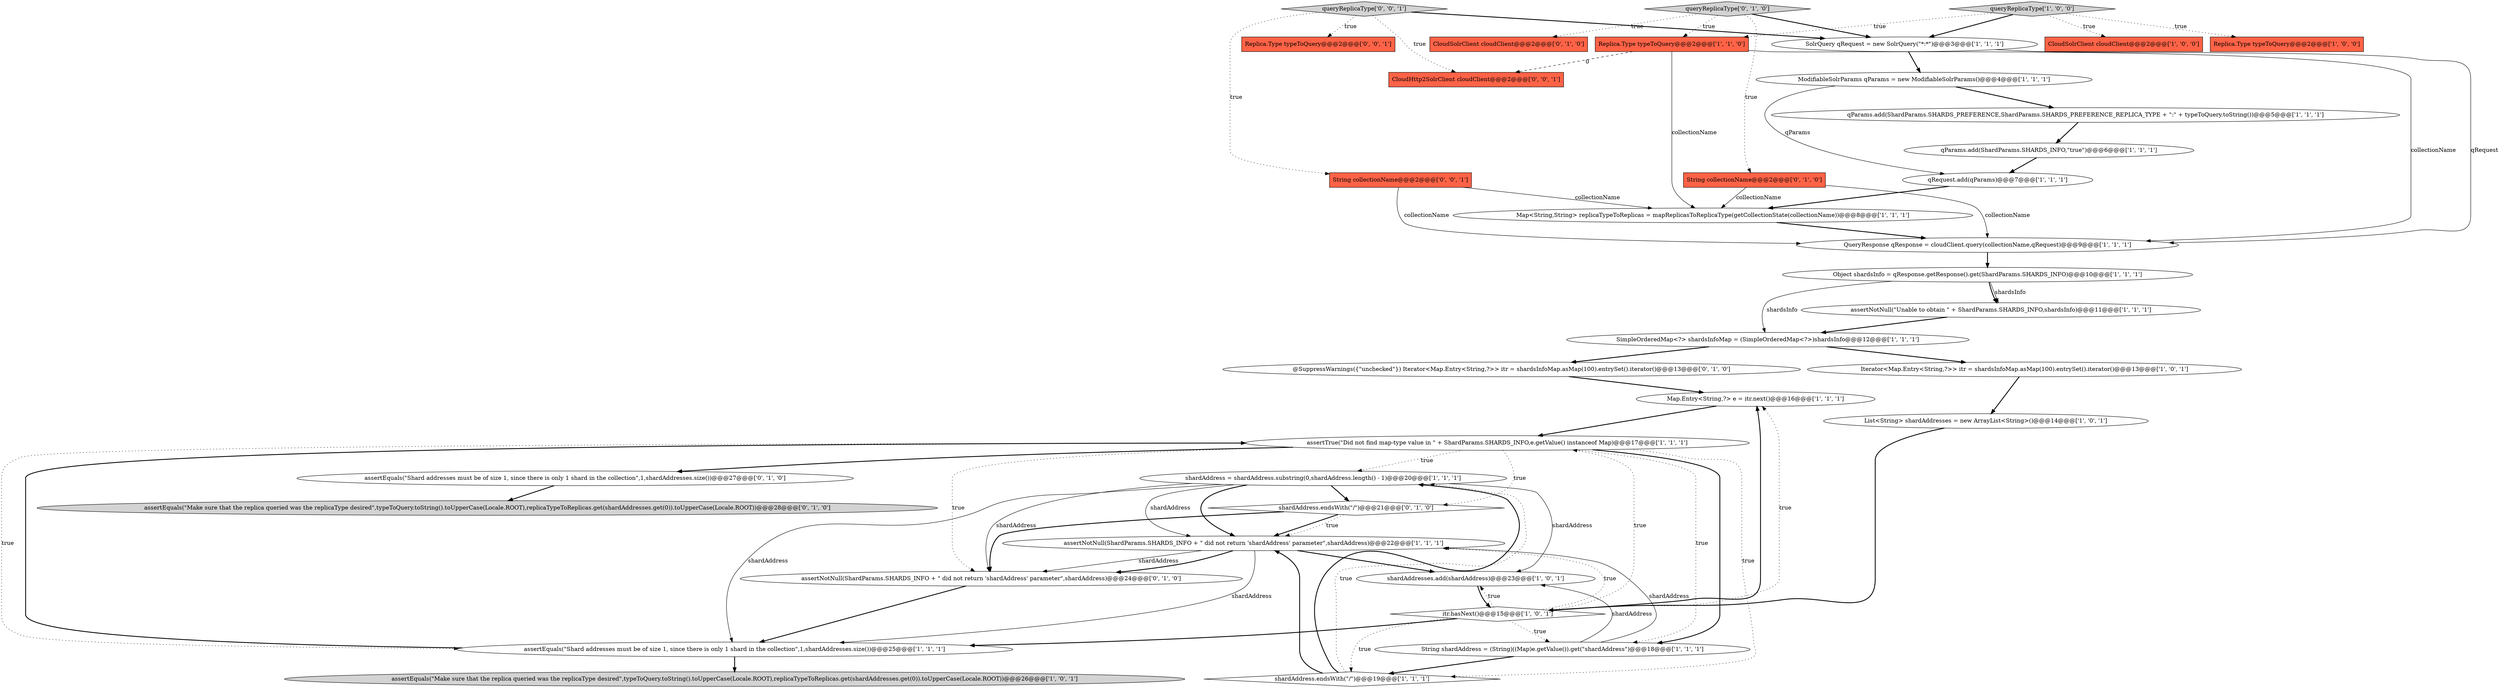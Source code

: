 digraph {
8 [style = filled, label = "qParams.add(ShardParams.SHARDS_INFO,\"true\")@@@6@@@['1', '1', '1']", fillcolor = white, shape = ellipse image = "AAA0AAABBB1BBB"];
21 [style = filled, label = "assertTrue(\"Did not find map-type value in \" + ShardParams.SHARDS_INFO,e.getValue() instanceof Map)@@@17@@@['1', '1', '1']", fillcolor = white, shape = ellipse image = "AAA0AAABBB1BBB"];
28 [style = filled, label = "queryReplicaType['0', '1', '0']", fillcolor = lightgray, shape = diamond image = "AAA0AAABBB2BBB"];
13 [style = filled, label = "queryReplicaType['1', '0', '0']", fillcolor = lightgray, shape = diamond image = "AAA0AAABBB1BBB"];
23 [style = filled, label = "Replica.Type typeToQuery@@@2@@@['1', '1', '0']", fillcolor = tomato, shape = box image = "AAA0AAABBB1BBB"];
29 [style = filled, label = "assertNotNull(ShardParams.SHARDS_INFO + \" did not return 'shardAddress' parameter\",shardAddress)@@@24@@@['0', '1', '0']", fillcolor = white, shape = ellipse image = "AAA0AAABBB2BBB"];
0 [style = filled, label = "CloudSolrClient cloudClient@@@2@@@['1', '0', '0']", fillcolor = tomato, shape = box image = "AAA0AAABBB1BBB"];
1 [style = filled, label = "SimpleOrderedMap<?> shardsInfoMap = (SimpleOrderedMap<?>)shardsInfo@@@12@@@['1', '1', '1']", fillcolor = white, shape = ellipse image = "AAA0AAABBB1BBB"];
12 [style = filled, label = "ModifiableSolrParams qParams = new ModifiableSolrParams()@@@4@@@['1', '1', '1']", fillcolor = white, shape = ellipse image = "AAA0AAABBB1BBB"];
2 [style = filled, label = "assertEquals(\"Shard addresses must be of size 1, since there is only 1 shard in the collection\",1,shardAddresses.size())@@@25@@@['1', '1', '1']", fillcolor = white, shape = ellipse image = "AAA0AAABBB1BBB"];
26 [style = filled, label = "String collectionName@@@2@@@['0', '1', '0']", fillcolor = tomato, shape = box image = "AAA0AAABBB2BBB"];
27 [style = filled, label = "@SuppressWarnings({\"unchecked\"}) Iterator<Map.Entry<String,?>> itr = shardsInfoMap.asMap(100).entrySet().iterator()@@@13@@@['0', '1', '0']", fillcolor = white, shape = ellipse image = "AAA0AAABBB2BBB"];
34 [style = filled, label = "String collectionName@@@2@@@['0', '0', '1']", fillcolor = tomato, shape = box image = "AAA0AAABBB3BBB"];
18 [style = filled, label = "itr.hasNext()@@@15@@@['1', '0', '1']", fillcolor = white, shape = diamond image = "AAA0AAABBB1BBB"];
16 [style = filled, label = "shardAddress = shardAddress.substring(0,shardAddress.length() - 1)@@@20@@@['1', '1', '1']", fillcolor = white, shape = ellipse image = "AAA0AAABBB1BBB"];
33 [style = filled, label = "assertEquals(\"Shard addresses must be of size 1, since there is only 1 shard in the collection\",1,shardAddresses.size())@@@27@@@['0', '1', '0']", fillcolor = white, shape = ellipse image = "AAA0AAABBB2BBB"];
5 [style = filled, label = "Iterator<Map.Entry<String,?>> itr = shardsInfoMap.asMap(100).entrySet().iterator()@@@13@@@['1', '0', '1']", fillcolor = white, shape = ellipse image = "AAA0AAABBB1BBB"];
36 [style = filled, label = "queryReplicaType['0', '0', '1']", fillcolor = lightgray, shape = diamond image = "AAA0AAABBB3BBB"];
22 [style = filled, label = "QueryResponse qResponse = cloudClient.query(collectionName,qRequest)@@@9@@@['1', '1', '1']", fillcolor = white, shape = ellipse image = "AAA0AAABBB1BBB"];
9 [style = filled, label = "Map<String,String> replicaTypeToReplicas = mapReplicasToReplicaType(getCollectionState(collectionName))@@@8@@@['1', '1', '1']", fillcolor = white, shape = ellipse image = "AAA0AAABBB1BBB"];
24 [style = filled, label = "List<String> shardAddresses = new ArrayList<String>()@@@14@@@['1', '0', '1']", fillcolor = white, shape = ellipse image = "AAA0AAABBB1BBB"];
4 [style = filled, label = "Object shardsInfo = qResponse.getResponse().get(ShardParams.SHARDS_INFO)@@@10@@@['1', '1', '1']", fillcolor = white, shape = ellipse image = "AAA0AAABBB1BBB"];
17 [style = filled, label = "Map.Entry<String,?> e = itr.next()@@@16@@@['1', '1', '1']", fillcolor = white, shape = ellipse image = "AAA0AAABBB1BBB"];
10 [style = filled, label = "assertNotNull(\"Unable to obtain \" + ShardParams.SHARDS_INFO,shardsInfo)@@@11@@@['1', '1', '1']", fillcolor = white, shape = ellipse image = "AAA0AAABBB1BBB"];
32 [style = filled, label = "shardAddress.endsWith(\"/\")@@@21@@@['0', '1', '0']", fillcolor = white, shape = diamond image = "AAA0AAABBB2BBB"];
3 [style = filled, label = "assertEquals(\"Make sure that the replica queried was the replicaType desired\",typeToQuery.toString().toUpperCase(Locale.ROOT),replicaTypeToReplicas.get(shardAddresses.get(0)).toUpperCase(Locale.ROOT))@@@26@@@['1', '0', '1']", fillcolor = lightgray, shape = ellipse image = "AAA0AAABBB1BBB"];
37 [style = filled, label = "CloudHttp2SolrClient cloudClient@@@2@@@['0', '0', '1']", fillcolor = tomato, shape = box image = "AAA0AAABBB3BBB"];
20 [style = filled, label = "SolrQuery qRequest = new SolrQuery(\"*:*\")@@@3@@@['1', '1', '1']", fillcolor = white, shape = ellipse image = "AAA0AAABBB1BBB"];
31 [style = filled, label = "assertEquals(\"Make sure that the replica queried was the replicaType desired\",typeToQuery.toString().toUpperCase(Locale.ROOT),replicaTypeToReplicas.get(shardAddresses.get(0)).toUpperCase(Locale.ROOT))@@@28@@@['0', '1', '0']", fillcolor = lightgray, shape = ellipse image = "AAA0AAABBB2BBB"];
11 [style = filled, label = "String shardAddress = (String)((Map)e.getValue()).get(\"shardAddress\")@@@18@@@['1', '1', '1']", fillcolor = white, shape = ellipse image = "AAA0AAABBB1BBB"];
14 [style = filled, label = "assertNotNull(ShardParams.SHARDS_INFO + \" did not return 'shardAddress' parameter\",shardAddress)@@@22@@@['1', '1', '1']", fillcolor = white, shape = ellipse image = "AAA0AAABBB1BBB"];
15 [style = filled, label = "shardAddresses.add(shardAddress)@@@23@@@['1', '0', '1']", fillcolor = white, shape = ellipse image = "AAA0AAABBB1BBB"];
7 [style = filled, label = "qParams.add(ShardParams.SHARDS_PREFERENCE,ShardParams.SHARDS_PREFERENCE_REPLICA_TYPE + \":\" + typeToQuery.toString())@@@5@@@['1', '1', '1']", fillcolor = white, shape = ellipse image = "AAA0AAABBB1BBB"];
25 [style = filled, label = "qRequest.add(qParams)@@@7@@@['1', '1', '1']", fillcolor = white, shape = ellipse image = "AAA0AAABBB1BBB"];
6 [style = filled, label = "shardAddress.endsWith(\"/\")@@@19@@@['1', '1', '1']", fillcolor = white, shape = diamond image = "AAA0AAABBB1BBB"];
30 [style = filled, label = "CloudSolrClient cloudClient@@@2@@@['0', '1', '0']", fillcolor = tomato, shape = box image = "AAA0AAABBB2BBB"];
35 [style = filled, label = "Replica.Type typeToQuery@@@2@@@['0', '0', '1']", fillcolor = tomato, shape = box image = "AAA0AAABBB3BBB"];
19 [style = filled, label = "Replica.Type typeToQuery@@@2@@@['1', '0', '0']", fillcolor = tomato, shape = box image = "AAA0AAABBB1BBB"];
9->22 [style = bold, label=""];
1->5 [style = bold, label=""];
16->29 [style = solid, label="shardAddress"];
34->9 [style = solid, label="collectionName"];
4->10 [style = bold, label=""];
14->2 [style = solid, label="shardAddress"];
21->11 [style = dotted, label="true"];
16->2 [style = solid, label="shardAddress"];
26->9 [style = solid, label="collectionName"];
28->20 [style = bold, label=""];
2->3 [style = bold, label=""];
11->6 [style = bold, label=""];
25->9 [style = bold, label=""];
11->15 [style = solid, label="shardAddress"];
20->22 [style = solid, label="qRequest"];
1->27 [style = bold, label=""];
16->14 [style = solid, label="shardAddress"];
21->33 [style = bold, label=""];
18->17 [style = bold, label=""];
18->21 [style = dotted, label="true"];
18->15 [style = dotted, label="true"];
32->14 [style = bold, label=""];
4->1 [style = solid, label="shardsInfo"];
13->19 [style = dotted, label="true"];
16->32 [style = bold, label=""];
21->32 [style = dotted, label="true"];
21->2 [style = dotted, label="true"];
11->14 [style = solid, label="shardAddress"];
18->2 [style = bold, label=""];
7->8 [style = bold, label=""];
24->18 [style = bold, label=""];
15->18 [style = bold, label=""];
32->14 [style = dotted, label="true"];
36->20 [style = bold, label=""];
12->7 [style = bold, label=""];
18->14 [style = dotted, label="true"];
21->29 [style = dotted, label="true"];
16->15 [style = solid, label="shardAddress"];
23->9 [style = solid, label="collectionName"];
13->23 [style = dotted, label="true"];
22->4 [style = bold, label=""];
18->6 [style = dotted, label="true"];
23->22 [style = solid, label="collectionName"];
6->14 [style = bold, label=""];
32->29 [style = bold, label=""];
28->30 [style = dotted, label="true"];
18->11 [style = dotted, label="true"];
29->2 [style = bold, label=""];
36->37 [style = dotted, label="true"];
4->10 [style = solid, label="shardsInfo"];
21->11 [style = bold, label=""];
13->0 [style = dotted, label="true"];
6->16 [style = bold, label=""];
2->21 [style = bold, label=""];
5->24 [style = bold, label=""];
28->26 [style = dotted, label="true"];
20->12 [style = bold, label=""];
34->22 [style = solid, label="collectionName"];
27->17 [style = bold, label=""];
14->29 [style = solid, label="shardAddress"];
14->29 [style = bold, label=""];
33->31 [style = bold, label=""];
28->23 [style = dotted, label="true"];
16->14 [style = bold, label=""];
23->37 [style = dashed, label="0"];
14->15 [style = bold, label=""];
18->17 [style = dotted, label="true"];
26->22 [style = solid, label="collectionName"];
21->16 [style = dotted, label="true"];
36->35 [style = dotted, label="true"];
10->1 [style = bold, label=""];
36->34 [style = dotted, label="true"];
12->25 [style = solid, label="qParams"];
8->25 [style = bold, label=""];
17->21 [style = bold, label=""];
6->16 [style = dotted, label="true"];
21->6 [style = dotted, label="true"];
13->20 [style = bold, label=""];
}
